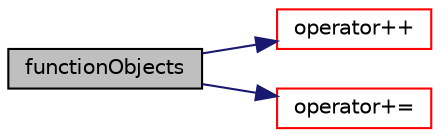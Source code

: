 digraph "functionObjects"
{
  bgcolor="transparent";
  edge [fontname="Helvetica",fontsize="10",labelfontname="Helvetica",labelfontsize="10"];
  node [fontname="Helvetica",fontsize="10",shape=record];
  rankdir="LR";
  Node1 [label="functionObjects",height=0.2,width=0.4,color="black", fillcolor="grey75", style="filled", fontcolor="black"];
  Node1 -> Node2 [color="midnightblue",fontsize="10",style="solid",fontname="Helvetica"];
  Node2 [label="operator++",height=0.2,width=0.4,color="red",URL="$a02683.html#ad29d9fc6ef635c14c2d255bd9958d1bb",tooltip="Prefix increment,. "];
  Node1 -> Node3 [color="midnightblue",fontsize="10",style="solid",fontname="Helvetica"];
  Node3 [label="operator+=",height=0.2,width=0.4,color="red",URL="$a02683.html#af63f3d8bbf1e8a68f92de07ee2baaea3",tooltip="Set deltaT to that specified and increment time via operator++() "];
}
